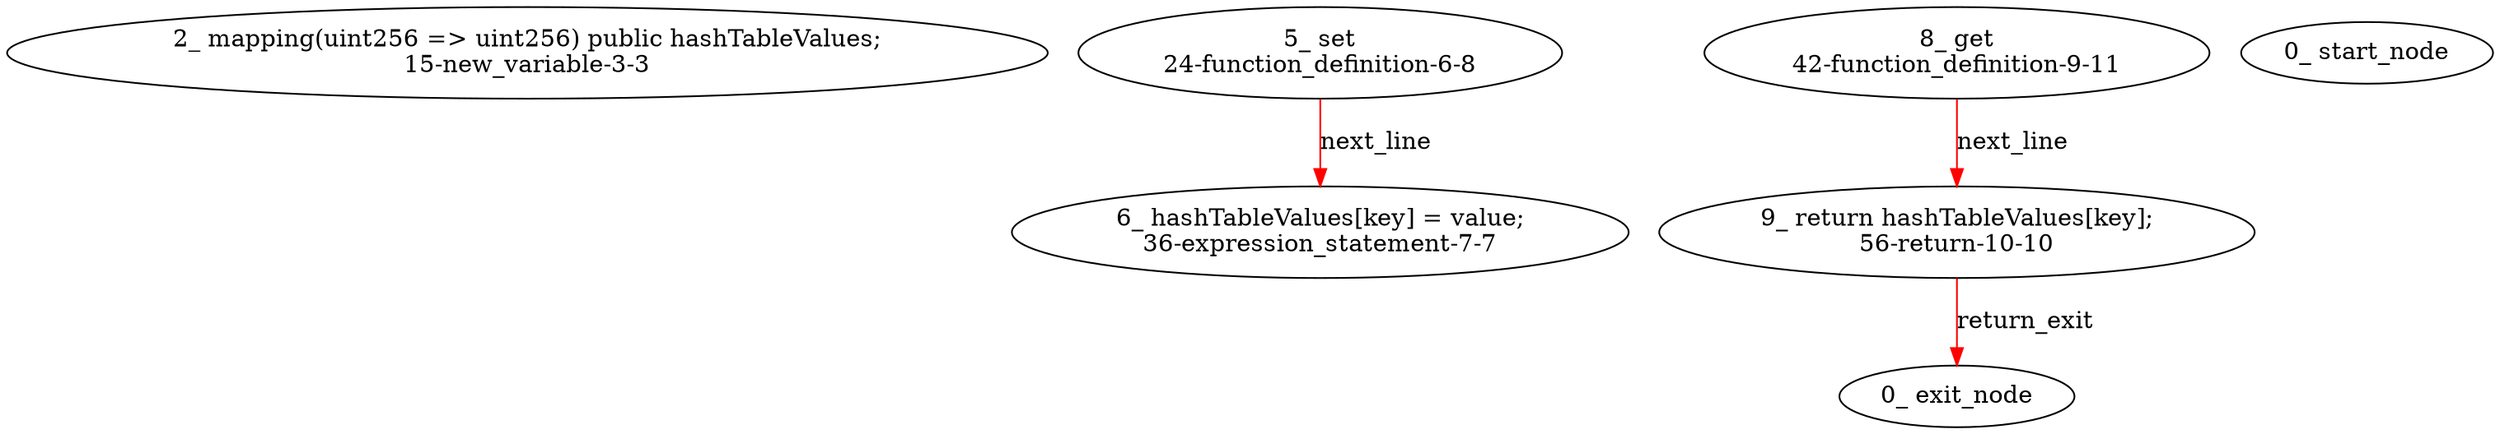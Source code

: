 digraph  {
15 [label="2_ mapping(uint256 => uint256) public hashTableValues;\n15-new_variable-3-3", type_label=new_variable];
24 [label="5_ set\n24-function_definition-6-8", type_label=function_definition];
36 [label="6_ hashTableValues[key] = value;\n36-expression_statement-7-7", type_label=expression_statement];
42 [label="8_ get\n42-function_definition-9-11", type_label=function_definition];
56 [label="9_ return hashTableValues[key];\n56-return-10-10", type_label=return];
1 [label="0_ start_node", type_label=start];
2 [label="0_ exit_node", type_label=exit];
24 -> 36  [color=red, controlflow_type=next_line, edge_type=CFG_edge, key=0, label=next_line];
42 -> 56  [color=red, controlflow_type=next_line, edge_type=CFG_edge, key=0, label=next_line];
56 -> 2  [color=red, controlflow_type=return_exit, edge_type=CFG_edge, key=0, label=return_exit];
}
